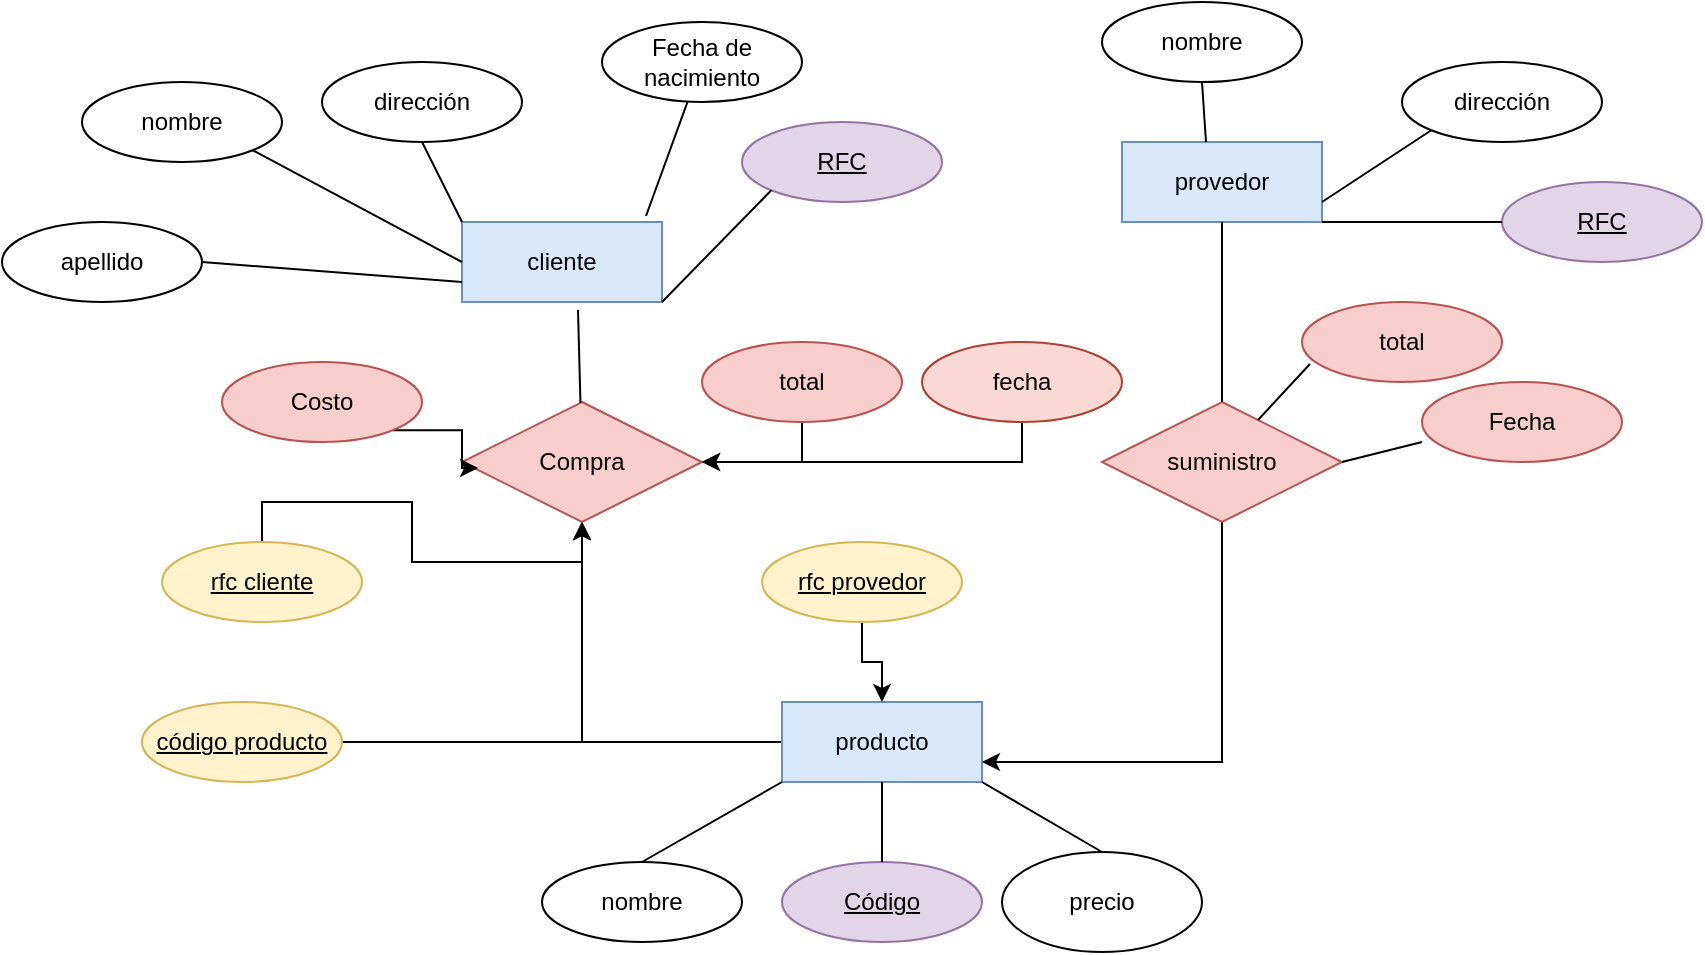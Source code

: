 <mxfile version="20.3.3" type="github">
  <diagram id="2qDKssPF3bYsSrt4ljhV" name="Página-1">
    <mxGraphModel dx="2249" dy="794" grid="1" gridSize="10" guides="1" tooltips="1" connect="1" arrows="1" fold="1" page="1" pageScale="1" pageWidth="827" pageHeight="1169" math="0" shadow="0">
      <root>
        <mxCell id="0" />
        <mxCell id="1" parent="0" />
        <mxCell id="P6OqaJph7ScNLhic0pxN-18" value="cliente" style="whiteSpace=wrap;html=1;align=center;fillColor=#dae8fc;strokeColor=#6c8ebf;" parent="1" vertex="1">
          <mxGeometry x="150" y="120" width="100" height="40" as="geometry" />
        </mxCell>
        <mxCell id="P6OqaJph7ScNLhic0pxN-61" style="edgeStyle=orthogonalEdgeStyle;rounded=0;orthogonalLoop=1;jettySize=auto;html=1;exitX=0;exitY=0.5;exitDx=0;exitDy=0;entryX=0.5;entryY=1;entryDx=0;entryDy=0;" parent="1" source="P6OqaJph7ScNLhic0pxN-19" target="P6OqaJph7ScNLhic0pxN-36" edge="1">
          <mxGeometry relative="1" as="geometry" />
        </mxCell>
        <mxCell id="P6OqaJph7ScNLhic0pxN-19" value="producto" style="whiteSpace=wrap;html=1;align=center;fillColor=#dae8fc;strokeColor=#6c8ebf;" parent="1" vertex="1">
          <mxGeometry x="310" y="360" width="100" height="40" as="geometry" />
        </mxCell>
        <mxCell id="P6OqaJph7ScNLhic0pxN-20" value="provedor" style="whiteSpace=wrap;html=1;align=center;fillColor=#dae8fc;strokeColor=#6c8ebf;" parent="1" vertex="1">
          <mxGeometry x="480" y="80" width="100" height="40" as="geometry" />
        </mxCell>
        <mxCell id="P6OqaJph7ScNLhic0pxN-22" value="" style="endArrow=none;html=1;rounded=0;exitX=0.92;exitY=-0.075;exitDx=0;exitDy=0;exitPerimeter=0;" parent="1" source="P6OqaJph7ScNLhic0pxN-18" target="P6OqaJph7ScNLhic0pxN-23" edge="1">
          <mxGeometry width="50" height="50" relative="1" as="geometry">
            <mxPoint x="260" y="110" as="sourcePoint" />
            <mxPoint x="190" y="110" as="targetPoint" />
          </mxGeometry>
        </mxCell>
        <mxCell id="P6OqaJph7ScNLhic0pxN-23" value="&lt;font style=&quot;vertical-align: inherit;&quot;&gt;&lt;font style=&quot;vertical-align: inherit;&quot;&gt;Fecha de nacimiento&lt;/font&gt;&lt;/font&gt;" style="ellipse;whiteSpace=wrap;html=1;align=center;" parent="1" vertex="1">
          <mxGeometry x="220" y="20" width="100" height="40" as="geometry" />
        </mxCell>
        <mxCell id="P6OqaJph7ScNLhic0pxN-24" value="&lt;font style=&quot;vertical-align: inherit;&quot;&gt;&lt;font style=&quot;vertical-align: inherit;&quot;&gt;dirección&lt;/font&gt;&lt;/font&gt;" style="ellipse;whiteSpace=wrap;html=1;align=center;" parent="1" vertex="1">
          <mxGeometry x="80" y="40" width="100" height="40" as="geometry" />
        </mxCell>
        <mxCell id="P6OqaJph7ScNLhic0pxN-29" value="" style="endArrow=none;html=1;rounded=0;exitX=0;exitY=0;exitDx=0;exitDy=0;entryX=0.5;entryY=1;entryDx=0;entryDy=0;" parent="1" source="P6OqaJph7ScNLhic0pxN-18" target="P6OqaJph7ScNLhic0pxN-24" edge="1">
          <mxGeometry width="50" height="50" relative="1" as="geometry">
            <mxPoint x="210" y="430" as="sourcePoint" />
            <mxPoint x="100" y="90" as="targetPoint" />
          </mxGeometry>
        </mxCell>
        <mxCell id="P6OqaJph7ScNLhic0pxN-30" value="&lt;font style=&quot;vertical-align: inherit;&quot;&gt;&lt;font style=&quot;vertical-align: inherit;&quot;&gt;nombre&lt;/font&gt;&lt;/font&gt;" style="ellipse;whiteSpace=wrap;html=1;align=center;" parent="1" vertex="1">
          <mxGeometry x="-40" y="50" width="100" height="40" as="geometry" />
        </mxCell>
        <mxCell id="P6OqaJph7ScNLhic0pxN-31" value="&lt;font style=&quot;vertical-align: inherit;&quot;&gt;&lt;font style=&quot;vertical-align: inherit;&quot;&gt;RFC&lt;/font&gt;&lt;/font&gt;" style="ellipse;whiteSpace=wrap;html=1;align=center;fontStyle=4;fillColor=#e1d5e7;strokeColor=#9673a6;" parent="1" vertex="1">
          <mxGeometry x="290" y="70" width="100" height="40" as="geometry" />
        </mxCell>
        <mxCell id="P6OqaJph7ScNLhic0pxN-32" value="&lt;font style=&quot;vertical-align: inherit;&quot;&gt;&lt;font style=&quot;vertical-align: inherit;&quot;&gt;apellido&lt;/font&gt;&lt;/font&gt;" style="ellipse;whiteSpace=wrap;html=1;align=center;" parent="1" vertex="1">
          <mxGeometry x="-80" y="120" width="100" height="40" as="geometry" />
        </mxCell>
        <mxCell id="P6OqaJph7ScNLhic0pxN-33" value="" style="endArrow=none;html=1;rounded=0;entryX=1;entryY=0.5;entryDx=0;entryDy=0;exitX=0;exitY=0.75;exitDx=0;exitDy=0;" parent="1" source="P6OqaJph7ScNLhic0pxN-18" target="P6OqaJph7ScNLhic0pxN-32" edge="1">
          <mxGeometry width="50" height="50" relative="1" as="geometry">
            <mxPoint x="210" y="430" as="sourcePoint" />
            <mxPoint x="260" y="380" as="targetPoint" />
          </mxGeometry>
        </mxCell>
        <mxCell id="P6OqaJph7ScNLhic0pxN-34" value="" style="endArrow=none;html=1;rounded=0;entryX=1;entryY=1;entryDx=0;entryDy=0;exitX=0;exitY=0.5;exitDx=0;exitDy=0;" parent="1" source="P6OqaJph7ScNLhic0pxN-18" target="P6OqaJph7ScNLhic0pxN-30" edge="1">
          <mxGeometry width="50" height="50" relative="1" as="geometry">
            <mxPoint x="210" y="430" as="sourcePoint" />
            <mxPoint x="260" y="380" as="targetPoint" />
          </mxGeometry>
        </mxCell>
        <mxCell id="P6OqaJph7ScNLhic0pxN-35" value="" style="endArrow=none;html=1;rounded=0;entryX=0;entryY=1;entryDx=0;entryDy=0;exitX=1;exitY=1;exitDx=0;exitDy=0;" parent="1" source="P6OqaJph7ScNLhic0pxN-18" target="P6OqaJph7ScNLhic0pxN-31" edge="1">
          <mxGeometry width="50" height="50" relative="1" as="geometry">
            <mxPoint x="210" y="430" as="sourcePoint" />
            <mxPoint x="260" y="380" as="targetPoint" />
          </mxGeometry>
        </mxCell>
        <mxCell id="P6OqaJph7ScNLhic0pxN-36" value="&lt;font style=&quot;vertical-align: inherit;&quot;&gt;&lt;font style=&quot;vertical-align: inherit;&quot;&gt;Compra&lt;/font&gt;&lt;/font&gt;" style="shape=rhombus;perimeter=rhombusPerimeter;whiteSpace=wrap;html=1;align=center;fillColor=#f8cecc;strokeColor=#b85450;" parent="1" vertex="1">
          <mxGeometry x="150" y="210" width="120" height="60" as="geometry" />
        </mxCell>
        <mxCell id="P6OqaJph7ScNLhic0pxN-37" value="&lt;font style=&quot;vertical-align: inherit;&quot;&gt;&lt;font style=&quot;vertical-align: inherit;&quot;&gt;nombre&lt;/font&gt;&lt;/font&gt;" style="ellipse;whiteSpace=wrap;html=1;align=center;" parent="1" vertex="1">
          <mxGeometry x="470" y="10" width="100" height="40" as="geometry" />
        </mxCell>
        <mxCell id="P6OqaJph7ScNLhic0pxN-38" value="&lt;font style=&quot;vertical-align: inherit;&quot;&gt;&lt;font style=&quot;vertical-align: inherit;&quot;&gt;&lt;font style=&quot;vertical-align: inherit;&quot;&gt;&lt;font style=&quot;vertical-align: inherit;&quot;&gt;dirección&lt;/font&gt;&lt;/font&gt;&lt;/font&gt;&lt;/font&gt;" style="ellipse;whiteSpace=wrap;html=1;align=center;" parent="1" vertex="1">
          <mxGeometry x="620" y="40" width="100" height="40" as="geometry" />
        </mxCell>
        <mxCell id="P6OqaJph7ScNLhic0pxN-39" value="&lt;font style=&quot;vertical-align: inherit;&quot;&gt;&lt;font style=&quot;vertical-align: inherit;&quot;&gt;RFC&lt;/font&gt;&lt;/font&gt;" style="ellipse;whiteSpace=wrap;html=1;align=center;fontStyle=4;fillColor=#e1d5e7;strokeColor=#9673a6;" parent="1" vertex="1">
          <mxGeometry x="670" y="100" width="100" height="40" as="geometry" />
        </mxCell>
        <mxCell id="P6OqaJph7ScNLhic0pxN-40" value="" style="endArrow=none;html=1;rounded=0;entryX=0;entryY=1;entryDx=0;entryDy=0;exitX=1;exitY=0.75;exitDx=0;exitDy=0;" parent="1" source="P6OqaJph7ScNLhic0pxN-20" target="P6OqaJph7ScNLhic0pxN-38" edge="1">
          <mxGeometry width="50" height="50" relative="1" as="geometry">
            <mxPoint x="580" y="115" as="sourcePoint" />
            <mxPoint x="630" y="65" as="targetPoint" />
          </mxGeometry>
        </mxCell>
        <mxCell id="P6OqaJph7ScNLhic0pxN-41" value="" style="endArrow=none;html=1;rounded=0;entryX=0.5;entryY=1;entryDx=0;entryDy=0;exitX=0.42;exitY=0;exitDx=0;exitDy=0;exitPerimeter=0;" parent="1" source="P6OqaJph7ScNLhic0pxN-20" target="P6OqaJph7ScNLhic0pxN-37" edge="1">
          <mxGeometry width="50" height="50" relative="1" as="geometry">
            <mxPoint x="210" y="430" as="sourcePoint" />
            <mxPoint x="260" y="380" as="targetPoint" />
          </mxGeometry>
        </mxCell>
        <mxCell id="P6OqaJph7ScNLhic0pxN-42" value="" style="endArrow=none;html=1;rounded=0;exitX=1;exitY=1;exitDx=0;exitDy=0;entryX=0;entryY=0.5;entryDx=0;entryDy=0;" parent="1" source="P6OqaJph7ScNLhic0pxN-20" target="P6OqaJph7ScNLhic0pxN-39" edge="1">
          <mxGeometry width="50" height="50" relative="1" as="geometry">
            <mxPoint x="210" y="430" as="sourcePoint" />
            <mxPoint x="660" y="120" as="targetPoint" />
            <Array as="points">
              <mxPoint x="650" y="120" />
            </Array>
          </mxGeometry>
        </mxCell>
        <mxCell id="P6OqaJph7ScNLhic0pxN-43" value="" style="endArrow=none;html=1;rounded=0;exitX=0.58;exitY=1.1;exitDx=0;exitDy=0;exitPerimeter=0;" parent="1" source="P6OqaJph7ScNLhic0pxN-18" target="P6OqaJph7ScNLhic0pxN-36" edge="1">
          <mxGeometry width="50" height="50" relative="1" as="geometry">
            <mxPoint x="210" y="430" as="sourcePoint" />
            <mxPoint x="260" y="380" as="targetPoint" />
          </mxGeometry>
        </mxCell>
        <mxCell id="P6OqaJph7ScNLhic0pxN-47" style="edgeStyle=orthogonalEdgeStyle;rounded=0;orthogonalLoop=1;jettySize=auto;html=1;exitX=0.5;exitY=0;exitDx=0;exitDy=0;" parent="1" source="P6OqaJph7ScNLhic0pxN-44" target="P6OqaJph7ScNLhic0pxN-36" edge="1">
          <mxGeometry relative="1" as="geometry" />
        </mxCell>
        <mxCell id="P6OqaJph7ScNLhic0pxN-44" value="rfc cliente" style="ellipse;whiteSpace=wrap;html=1;align=center;labelBorderColor=none;fontStyle=4;fillColor=#fff2cc;strokeColor=#d6b656;" parent="1" vertex="1">
          <mxGeometry y="280" width="100" height="40" as="geometry" />
        </mxCell>
        <mxCell id="P6OqaJph7ScNLhic0pxN-48" style="edgeStyle=orthogonalEdgeStyle;rounded=0;orthogonalLoop=1;jettySize=auto;html=1;exitX=1;exitY=0.5;exitDx=0;exitDy=0;entryX=0.5;entryY=1;entryDx=0;entryDy=0;" parent="1" source="P6OqaJph7ScNLhic0pxN-45" target="P6OqaJph7ScNLhic0pxN-36" edge="1">
          <mxGeometry relative="1" as="geometry" />
        </mxCell>
        <mxCell id="P6OqaJph7ScNLhic0pxN-45" value="código producto" style="ellipse;whiteSpace=wrap;html=1;align=center;fontStyle=4;fillColor=#fff2cc;strokeColor=#d6b656;" parent="1" vertex="1">
          <mxGeometry x="-10" y="360" width="100" height="40" as="geometry" />
        </mxCell>
        <mxCell id="P6OqaJph7ScNLhic0pxN-50" value="&lt;font style=&quot;vertical-align: inherit;&quot;&gt;&lt;font style=&quot;vertical-align: inherit;&quot;&gt;Código&lt;/font&gt;&lt;/font&gt;" style="ellipse;whiteSpace=wrap;html=1;align=center;fontStyle=4;fillColor=#e1d5e7;strokeColor=#9673a6;" parent="1" vertex="1">
          <mxGeometry x="310" y="440" width="100" height="40" as="geometry" />
        </mxCell>
        <mxCell id="P6OqaJph7ScNLhic0pxN-51" value="" style="endArrow=none;html=1;rounded=0;entryX=0.5;entryY=0;entryDx=0;entryDy=0;" parent="1" target="P6OqaJph7ScNLhic0pxN-50" edge="1">
          <mxGeometry width="50" height="50" relative="1" as="geometry">
            <mxPoint x="360" y="400" as="sourcePoint" />
            <mxPoint x="260" y="380" as="targetPoint" />
          </mxGeometry>
        </mxCell>
        <mxCell id="P6OqaJph7ScNLhic0pxN-57" style="edgeStyle=orthogonalEdgeStyle;rounded=0;orthogonalLoop=1;jettySize=auto;html=1;exitX=0.5;exitY=1;exitDx=0;exitDy=0;entryX=1;entryY=0.75;entryDx=0;entryDy=0;" parent="1" source="P6OqaJph7ScNLhic0pxN-54" target="P6OqaJph7ScNLhic0pxN-19" edge="1">
          <mxGeometry relative="1" as="geometry" />
        </mxCell>
        <mxCell id="P6OqaJph7ScNLhic0pxN-54" value="&lt;font style=&quot;vertical-align: inherit;&quot;&gt;&lt;font style=&quot;vertical-align: inherit;&quot;&gt;suministro&lt;/font&gt;&lt;/font&gt;" style="shape=rhombus;perimeter=rhombusPerimeter;whiteSpace=wrap;html=1;align=center;fillColor=#f8cecc;strokeColor=#b85450;" parent="1" vertex="1">
          <mxGeometry x="470" y="210" width="120" height="60" as="geometry" />
        </mxCell>
        <mxCell id="P6OqaJph7ScNLhic0pxN-55" value="" style="endArrow=none;html=1;rounded=0;entryX=0.5;entryY=1;entryDx=0;entryDy=0;exitX=0.5;exitY=0;exitDx=0;exitDy=0;" parent="1" source="P6OqaJph7ScNLhic0pxN-54" target="P6OqaJph7ScNLhic0pxN-20" edge="1">
          <mxGeometry width="50" height="50" relative="1" as="geometry">
            <mxPoint x="495" y="190" as="sourcePoint" />
            <mxPoint x="545" y="140" as="targetPoint" />
          </mxGeometry>
        </mxCell>
        <mxCell id="P6OqaJph7ScNLhic0pxN-60" style="edgeStyle=orthogonalEdgeStyle;rounded=0;orthogonalLoop=1;jettySize=auto;html=1;exitX=0.5;exitY=1;exitDx=0;exitDy=0;entryX=0.5;entryY=0;entryDx=0;entryDy=0;" parent="1" source="P6OqaJph7ScNLhic0pxN-59" target="P6OqaJph7ScNLhic0pxN-19" edge="1">
          <mxGeometry relative="1" as="geometry" />
        </mxCell>
        <mxCell id="P6OqaJph7ScNLhic0pxN-59" value="&lt;font style=&quot;vertical-align: inherit;&quot;&gt;&lt;font style=&quot;vertical-align: inherit;&quot;&gt;rfc provedor&lt;/font&gt;&lt;/font&gt;" style="ellipse;html=1;align=center;whiteSpace=wrap;labelBackgroundColor=none;fontStyle=4;fillColor=#fff2cc;strokeColor=#d6b656;" parent="1" vertex="1">
          <mxGeometry x="300" y="280" width="100" height="40" as="geometry" />
        </mxCell>
        <mxCell id="P6OqaJph7ScNLhic0pxN-64" style="edgeStyle=orthogonalEdgeStyle;rounded=0;orthogonalLoop=1;jettySize=auto;html=1;exitX=1;exitY=1;exitDx=0;exitDy=0;entryX=0.067;entryY=0.55;entryDx=0;entryDy=0;entryPerimeter=0;" parent="1" source="P6OqaJph7ScNLhic0pxN-62" target="P6OqaJph7ScNLhic0pxN-36" edge="1">
          <mxGeometry relative="1" as="geometry" />
        </mxCell>
        <mxCell id="P6OqaJph7ScNLhic0pxN-62" value="&lt;font style=&quot;vertical-align: inherit;&quot;&gt;&lt;font style=&quot;vertical-align: inherit;&quot;&gt;Costo&lt;/font&gt;&lt;/font&gt;" style="ellipse;whiteSpace=wrap;html=1;align=center;labelBackgroundColor=none;fillColor=#f8cecc;strokeColor=#b85450;" parent="1" vertex="1">
          <mxGeometry x="30" y="190" width="100" height="40" as="geometry" />
        </mxCell>
        <mxCell id="P6OqaJph7ScNLhic0pxN-65" style="edgeStyle=orthogonalEdgeStyle;rounded=0;orthogonalLoop=1;jettySize=auto;html=1;exitX=0.5;exitY=1;exitDx=0;exitDy=0;entryX=1;entryY=0.5;entryDx=0;entryDy=0;" parent="1" source="P6OqaJph7ScNLhic0pxN-63" target="P6OqaJph7ScNLhic0pxN-36" edge="1">
          <mxGeometry relative="1" as="geometry" />
        </mxCell>
        <mxCell id="P6OqaJph7ScNLhic0pxN-63" value="&lt;font style=&quot;vertical-align: inherit;&quot;&gt;&lt;font style=&quot;vertical-align: inherit;&quot;&gt;total&lt;/font&gt;&lt;/font&gt;" style="ellipse;whiteSpace=wrap;html=1;align=center;labelBackgroundColor=none;fillColor=#f8cecc;strokeColor=#b85450;" parent="1" vertex="1">
          <mxGeometry x="270" y="180" width="100" height="40" as="geometry" />
        </mxCell>
        <mxCell id="P6OqaJph7ScNLhic0pxN-76" value="nombre" style="ellipse;whiteSpace=wrap;html=1;align=center;labelBackgroundColor=none;" parent="1" vertex="1">
          <mxGeometry x="190" y="440" width="100" height="40" as="geometry" />
        </mxCell>
        <mxCell id="P6OqaJph7ScNLhic0pxN-77" value="precio" style="ellipse;whiteSpace=wrap;html=1;align=center;labelBackgroundColor=none;" parent="1" vertex="1">
          <mxGeometry x="420" y="435" width="100" height="50" as="geometry" />
        </mxCell>
        <mxCell id="P6OqaJph7ScNLhic0pxN-78" value="" style="endArrow=none;html=1;rounded=0;exitX=0.5;exitY=0;exitDx=0;exitDy=0;entryX=0;entryY=1;entryDx=0;entryDy=0;" parent="1" source="P6OqaJph7ScNLhic0pxN-76" target="P6OqaJph7ScNLhic0pxN-19" edge="1">
          <mxGeometry width="50" height="50" relative="1" as="geometry">
            <mxPoint x="210" y="420" as="sourcePoint" />
            <mxPoint x="260" y="370" as="targetPoint" />
            <Array as="points" />
          </mxGeometry>
        </mxCell>
        <mxCell id="P6OqaJph7ScNLhic0pxN-79" value="" style="endArrow=none;html=1;rounded=0;exitX=1;exitY=1;exitDx=0;exitDy=0;entryX=0.5;entryY=0;entryDx=0;entryDy=0;" parent="1" source="P6OqaJph7ScNLhic0pxN-19" target="P6OqaJph7ScNLhic0pxN-77" edge="1">
          <mxGeometry width="50" height="50" relative="1" as="geometry">
            <mxPoint x="410" y="450" as="sourcePoint" />
            <mxPoint x="460" y="400" as="targetPoint" />
          </mxGeometry>
        </mxCell>
        <mxCell id="P6OqaJph7ScNLhic0pxN-84" style="edgeStyle=orthogonalEdgeStyle;rounded=0;orthogonalLoop=1;jettySize=auto;html=1;exitX=0.5;exitY=1;exitDx=0;exitDy=0;" parent="1" source="P6OqaJph7ScNLhic0pxN-83" target="P6OqaJph7ScNLhic0pxN-36" edge="1">
          <mxGeometry relative="1" as="geometry" />
        </mxCell>
        <mxCell id="P6OqaJph7ScNLhic0pxN-83" value="fecha" style="ellipse;whiteSpace=wrap;html=1;align=center;labelBackgroundColor=none;labelBorderColor=none;fillColor=#fad9d5;strokeColor=#ae4132;" parent="1" vertex="1">
          <mxGeometry x="380" y="180" width="100" height="40" as="geometry" />
        </mxCell>
        <mxCell id="BsMnkB6UJ_Hf52-twpOF-1" value="&lt;font style=&quot;vertical-align: inherit;&quot;&gt;&lt;font style=&quot;vertical-align: inherit;&quot;&gt;total&lt;/font&gt;&lt;/font&gt;" style="ellipse;whiteSpace=wrap;html=1;align=center;fillColor=#f8cecc;strokeColor=#b85450;" vertex="1" parent="1">
          <mxGeometry x="570" y="160" width="100" height="40" as="geometry" />
        </mxCell>
        <mxCell id="BsMnkB6UJ_Hf52-twpOF-2" value="&lt;font style=&quot;vertical-align: inherit;&quot;&gt;&lt;font style=&quot;vertical-align: inherit;&quot;&gt;Fecha&lt;/font&gt;&lt;/font&gt;" style="ellipse;whiteSpace=wrap;html=1;align=center;fillColor=#f8cecc;strokeColor=#b85450;" vertex="1" parent="1">
          <mxGeometry x="630" y="200" width="100" height="40" as="geometry" />
        </mxCell>
        <mxCell id="BsMnkB6UJ_Hf52-twpOF-3" value="" style="endArrow=none;html=1;rounded=0;entryX=0;entryY=0.75;entryDx=0;entryDy=0;entryPerimeter=0;exitX=1;exitY=0.5;exitDx=0;exitDy=0;" edge="1" parent="1" source="P6OqaJph7ScNLhic0pxN-54" target="BsMnkB6UJ_Hf52-twpOF-2">
          <mxGeometry width="50" height="50" relative="1" as="geometry">
            <mxPoint x="580" y="265" as="sourcePoint" />
            <mxPoint x="630" y="215" as="targetPoint" />
          </mxGeometry>
        </mxCell>
        <mxCell id="BsMnkB6UJ_Hf52-twpOF-4" value="" style="endArrow=none;html=1;rounded=0;entryX=0.04;entryY=0.775;entryDx=0;entryDy=0;entryPerimeter=0;exitX=0.65;exitY=0.15;exitDx=0;exitDy=0;exitPerimeter=0;" edge="1" parent="1" source="P6OqaJph7ScNLhic0pxN-54" target="BsMnkB6UJ_Hf52-twpOF-1">
          <mxGeometry width="50" height="50" relative="1" as="geometry">
            <mxPoint x="520" y="225" as="sourcePoint" />
            <mxPoint x="570" y="175" as="targetPoint" />
          </mxGeometry>
        </mxCell>
      </root>
    </mxGraphModel>
  </diagram>
</mxfile>
